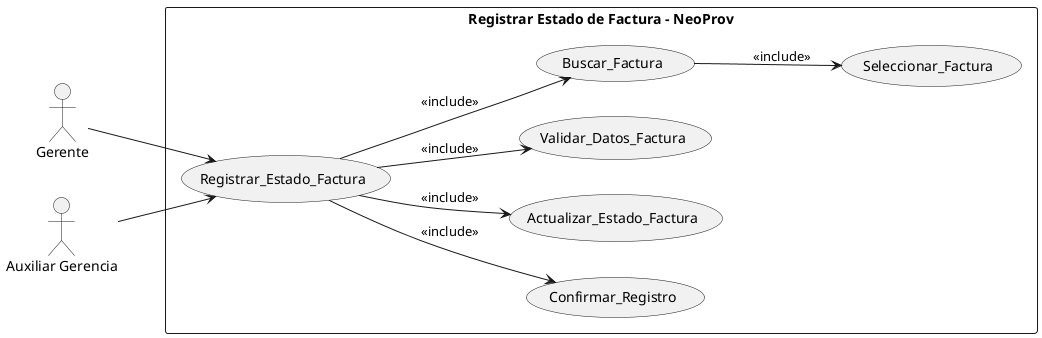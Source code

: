 @startuml diagramaCasoUsoSiete
left to right direction
actor "Gerente" as Gerente
actor "Auxiliar Gerencia" as AuxGerencia

rectangle "Registrar Estado de Factura - NeoProv" {
    usecase "Registrar_Estado_Factura" as UC1
    usecase "Confirmar_Registro" as UC2
    usecase "Actualizar_Estado_Factura" as UC3
    usecase "Validar_Datos_Factura" as UC4
    usecase "Buscar_Factura" as UC5
    usecase "Seleccionar_Factura" as UC6

}

Gerente --> UC1
AuxGerencia --> UC1

UC1 --> UC2 : <<include>>
UC1 --> UC3 : <<include>>
UC1 --> UC4 : <<include>>
UC1 --> UC5 : <<include>>
UC5 --> UC6 : <<include>>



@enduml
